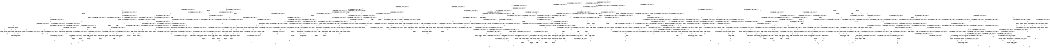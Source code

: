 digraph BCG {
size = "7, 10.5";
center = TRUE;
node [shape = circle];
0 [peripheries = 2];
0 -> 1 [label = "EX !0 !ATOMIC_EXCH_BRANCH (1, +0, TRUE, +0, 1, TRUE) !{0, 1, 2}"];
0 -> 2 [label = "EX !2 !ATOMIC_EXCH_BRANCH (1, +1, TRUE, +0, 3, TRUE) !{0, 1, 2}"];
0 -> 3 [label = "EX !1 !ATOMIC_EXCH_BRANCH (1, +1, TRUE, +1, 1, FALSE) !{0, 1, 2}"];
0 -> 4 [label = "EX !0 !ATOMIC_EXCH_BRANCH (1, +0, TRUE, +0, 1, TRUE) !{0, 1, 2}"];
1 -> 1 [label = "EX !0 !ATOMIC_EXCH_BRANCH (1, +0, TRUE, +0, 1, TRUE) !{0, 1, 2}"];
1 -> 5 [label = "EX !2 !ATOMIC_EXCH_BRANCH (1, +1, TRUE, +0, 3, TRUE) !{0, 1, 2}"];
1 -> 6 [label = "EX !1 !ATOMIC_EXCH_BRANCH (1, +1, TRUE, +1, 1, FALSE) !{0, 1, 2}"];
1 -> 4 [label = "EX !0 !ATOMIC_EXCH_BRANCH (1, +0, TRUE, +0, 1, TRUE) !{0, 1, 2}"];
2 -> 7 [label = "EX !0 !ATOMIC_EXCH_BRANCH (1, +0, TRUE, +0, 1, FALSE) !{0, 1, 2}"];
2 -> 8 [label = "EX !1 !ATOMIC_EXCH_BRANCH (1, +1, TRUE, +1, 1, TRUE) !{0, 1, 2}"];
2 -> 9 [label = "TERMINATE !2"];
2 -> 10 [label = "EX !0 !ATOMIC_EXCH_BRANCH (1, +0, TRUE, +0, 1, FALSE) !{0, 1, 2}"];
3 -> 11 [label = "EX !0 !ATOMIC_EXCH_BRANCH (1, +0, TRUE, +0, 1, FALSE) !{0, 1, 2}"];
3 -> 12 [label = "EX !2 !ATOMIC_EXCH_BRANCH (1, +1, TRUE, +0, 3, FALSE) !{0, 1, 2}"];
3 -> 13 [label = "TERMINATE !1"];
3 -> 14 [label = "EX !0 !ATOMIC_EXCH_BRANCH (1, +0, TRUE, +0, 1, FALSE) !{0, 1, 2}"];
4 -> 15 [label = "EX !1 !ATOMIC_EXCH_BRANCH (1, +1, TRUE, +1, 1, FALSE) !{0, 1, 2}"];
4 -> 4 [label = "EX !0 !ATOMIC_EXCH_BRANCH (1, +0, TRUE, +0, 1, TRUE) !{0, 1, 2}"];
4 -> 16 [label = "EX !2 !ATOMIC_EXCH_BRANCH (1, +1, TRUE, +0, 3, TRUE) !{0, 1, 2}"];
4 -> 17 [label = "EX !1 !ATOMIC_EXCH_BRANCH (1, +1, TRUE, +1, 1, FALSE) !{0, 1, 2}"];
5 -> 7 [label = "EX !0 !ATOMIC_EXCH_BRANCH (1, +0, TRUE, +0, 1, FALSE) !{0, 1, 2}"];
5 -> 18 [label = "EX !1 !ATOMIC_EXCH_BRANCH (1, +1, TRUE, +1, 1, TRUE) !{0, 1, 2}"];
5 -> 19 [label = "TERMINATE !2"];
5 -> 10 [label = "EX !0 !ATOMIC_EXCH_BRANCH (1, +0, TRUE, +0, 1, FALSE) !{0, 1, 2}"];
6 -> 11 [label = "EX !0 !ATOMIC_EXCH_BRANCH (1, +0, TRUE, +0, 1, FALSE) !{0, 1, 2}"];
6 -> 20 [label = "EX !2 !ATOMIC_EXCH_BRANCH (1, +1, TRUE, +0, 3, FALSE) !{0, 1, 2}"];
6 -> 21 [label = "TERMINATE !1"];
6 -> 14 [label = "EX !0 !ATOMIC_EXCH_BRANCH (1, +0, TRUE, +0, 1, FALSE) !{0, 1, 2}"];
7 -> 22 [label = "EX !1 !ATOMIC_EXCH_BRANCH (1, +1, TRUE, +1, 1, FALSE) !{0, 1, 2}"];
7 -> 23 [label = "TERMINATE !0"];
7 -> 24 [label = "TERMINATE !2"];
8 -> 8 [label = "EX !1 !ATOMIC_EXCH_BRANCH (1, +1, TRUE, +1, 1, TRUE) !{0, 1, 2}"];
8 -> 25 [label = "EX !0 !ATOMIC_EXCH_BRANCH (1, +0, TRUE, +0, 1, FALSE) !{0, 1, 2}"];
8 -> 26 [label = "TERMINATE !2"];
8 -> 27 [label = "EX !0 !ATOMIC_EXCH_BRANCH (1, +0, TRUE, +0, 1, FALSE) !{0, 1, 2}"];
9 -> 28 [label = "EX !0 !ATOMIC_EXCH_BRANCH (1, +0, TRUE, +0, 1, FALSE) !{0, 1}"];
9 -> 29 [label = "EX !1 !ATOMIC_EXCH_BRANCH (1, +1, TRUE, +1, 1, TRUE) !{0, 1}"];
9 -> 30 [label = "EX !0 !ATOMIC_EXCH_BRANCH (1, +0, TRUE, +0, 1, FALSE) !{0, 1}"];
10 -> 31 [label = "EX !1 !ATOMIC_EXCH_BRANCH (1, +1, TRUE, +1, 1, FALSE) !{0, 1, 2}"];
10 -> 32 [label = "EX !1 !ATOMIC_EXCH_BRANCH (1, +1, TRUE, +1, 1, FALSE) !{0, 1, 2}"];
10 -> 33 [label = "TERMINATE !0"];
10 -> 34 [label = "TERMINATE !2"];
11 -> 22 [label = "EX !2 !ATOMIC_EXCH_BRANCH (1, +1, TRUE, +0, 3, TRUE) !{0, 1, 2}"];
11 -> 35 [label = "TERMINATE !0"];
11 -> 36 [label = "TERMINATE !1"];
12 -> 37 [label = "EX !2 !ATOMIC_EXCH_BRANCH (1, +0, TRUE, +1, 1, TRUE) !{0, 1, 2}"];
12 -> 38 [label = "EX !0 !ATOMIC_EXCH_BRANCH (1, +0, TRUE, +0, 1, FALSE) !{0, 1, 2}"];
12 -> 39 [label = "TERMINATE !1"];
12 -> 40 [label = "EX !0 !ATOMIC_EXCH_BRANCH (1, +0, TRUE, +0, 1, FALSE) !{0, 1, 2}"];
13 -> 41 [label = "EX !0 !ATOMIC_EXCH_BRANCH (1, +0, TRUE, +0, 1, FALSE) !{0, 2}"];
13 -> 42 [label = "EX !2 !ATOMIC_EXCH_BRANCH (1, +1, TRUE, +0, 3, FALSE) !{0, 2}"];
13 -> 43 [label = "EX !0 !ATOMIC_EXCH_BRANCH (1, +0, TRUE, +0, 1, FALSE) !{0, 2}"];
14 -> 32 [label = "EX !2 !ATOMIC_EXCH_BRANCH (1, +1, TRUE, +0, 3, TRUE) !{0, 1, 2}"];
14 -> 44 [label = "TERMINATE !0"];
14 -> 45 [label = "TERMINATE !1"];
15 -> 46 [label = "EX !2 !ATOMIC_EXCH_BRANCH (1, +1, TRUE, +0, 3, FALSE) !{0, 1, 2}"];
15 -> 47 [label = "EX !0 !ATOMIC_EXCH_BRANCH (1, +0, TRUE, +0, 1, FALSE) !{0, 1, 2}"];
15 -> 48 [label = "EX !2 !ATOMIC_EXCH_BRANCH (1, +1, TRUE, +0, 3, FALSE) !{0, 1, 2}"];
15 -> 49 [label = "TERMINATE !1"];
16 -> 50 [label = "EX !1 !ATOMIC_EXCH_BRANCH (1, +1, TRUE, +1, 1, TRUE) !{0, 1, 2}"];
16 -> 10 [label = "EX !0 !ATOMIC_EXCH_BRANCH (1, +0, TRUE, +0, 1, FALSE) !{0, 1, 2}"];
16 -> 51 [label = "EX !1 !ATOMIC_EXCH_BRANCH (1, +1, TRUE, +1, 1, TRUE) !{0, 1, 2}"];
16 -> 52 [label = "TERMINATE !2"];
17 -> 14 [label = "EX !0 !ATOMIC_EXCH_BRANCH (1, +0, TRUE, +0, 1, FALSE) !{0, 1, 2}"];
17 -> 53 [label = "EX !2 !ATOMIC_EXCH_BRANCH (1, +1, TRUE, +0, 3, FALSE) !{0, 1, 2}"];
17 -> 54 [label = "TERMINATE !1"];
18 -> 25 [label = "EX !0 !ATOMIC_EXCH_BRANCH (1, +0, TRUE, +0, 1, FALSE) !{0, 1, 2}"];
18 -> 18 [label = "EX !1 !ATOMIC_EXCH_BRANCH (1, +1, TRUE, +1, 1, TRUE) !{0, 1, 2}"];
18 -> 55 [label = "TERMINATE !2"];
18 -> 27 [label = "EX !0 !ATOMIC_EXCH_BRANCH (1, +0, TRUE, +0, 1, FALSE) !{0, 1, 2}"];
19 -> 28 [label = "EX !0 !ATOMIC_EXCH_BRANCH (1, +0, TRUE, +0, 1, FALSE) !{0, 1}"];
19 -> 56 [label = "EX !1 !ATOMIC_EXCH_BRANCH (1, +1, TRUE, +1, 1, TRUE) !{0, 1}"];
19 -> 30 [label = "EX !0 !ATOMIC_EXCH_BRANCH (1, +0, TRUE, +0, 1, FALSE) !{0, 1}"];
20 -> 38 [label = "EX !0 !ATOMIC_EXCH_BRANCH (1, +0, TRUE, +0, 1, FALSE) !{0, 1, 2}"];
20 -> 57 [label = "EX !2 !ATOMIC_EXCH_BRANCH (1, +0, TRUE, +1, 1, TRUE) !{0, 1, 2}"];
20 -> 58 [label = "TERMINATE !1"];
20 -> 40 [label = "EX !0 !ATOMIC_EXCH_BRANCH (1, +0, TRUE, +0, 1, FALSE) !{0, 1, 2}"];
21 -> 41 [label = "EX !0 !ATOMIC_EXCH_BRANCH (1, +0, TRUE, +0, 1, FALSE) !{0, 2}"];
21 -> 59 [label = "EX !2 !ATOMIC_EXCH_BRANCH (1, +1, TRUE, +0, 3, FALSE) !{0, 2}"];
21 -> 43 [label = "EX !0 !ATOMIC_EXCH_BRANCH (1, +0, TRUE, +0, 1, FALSE) !{0, 2}"];
22 -> 60 [label = "TERMINATE !0"];
22 -> 61 [label = "TERMINATE !2"];
22 -> 62 [label = "TERMINATE !1"];
23 -> 63 [label = "EX !1 !ATOMIC_EXCH_BRANCH (1, +1, TRUE, +1, 1, FALSE) !{1, 2}"];
23 -> 64 [label = "TERMINATE !2"];
23 -> 65 [label = "EX !1 !ATOMIC_EXCH_BRANCH (1, +1, TRUE, +1, 1, FALSE) !{1, 2}"];
24 -> 66 [label = "EX !1 !ATOMIC_EXCH_BRANCH (1, +1, TRUE, +1, 1, FALSE) !{0, 1}"];
24 -> 64 [label = "TERMINATE !0"];
25 -> 22 [label = "EX !1 !ATOMIC_EXCH_BRANCH (1, +1, TRUE, +1, 1, FALSE) !{0, 1, 2}"];
25 -> 67 [label = "TERMINATE !0"];
25 -> 68 [label = "TERMINATE !2"];
26 -> 29 [label = "EX !1 !ATOMIC_EXCH_BRANCH (1, +1, TRUE, +1, 1, TRUE) !{0, 1}"];
26 -> 69 [label = "EX !0 !ATOMIC_EXCH_BRANCH (1, +0, TRUE, +0, 1, FALSE) !{0, 1}"];
26 -> 70 [label = "EX !0 !ATOMIC_EXCH_BRANCH (1, +0, TRUE, +0, 1, FALSE) !{0, 1}"];
27 -> 31 [label = "EX !1 !ATOMIC_EXCH_BRANCH (1, +1, TRUE, +1, 1, FALSE) !{0, 1, 2}"];
27 -> 32 [label = "EX !1 !ATOMIC_EXCH_BRANCH (1, +1, TRUE, +1, 1, FALSE) !{0, 1, 2}"];
27 -> 71 [label = "TERMINATE !0"];
27 -> 72 [label = "TERMINATE !2"];
28 -> 66 [label = "EX !1 !ATOMIC_EXCH_BRANCH (1, +1, TRUE, +1, 1, FALSE) !{0, 1}"];
28 -> 64 [label = "TERMINATE !0"];
29 -> 29 [label = "EX !1 !ATOMIC_EXCH_BRANCH (1, +1, TRUE, +1, 1, TRUE) !{0, 1}"];
29 -> 69 [label = "EX !0 !ATOMIC_EXCH_BRANCH (1, +0, TRUE, +0, 1, FALSE) !{0, 1}"];
29 -> 70 [label = "EX !0 !ATOMIC_EXCH_BRANCH (1, +0, TRUE, +0, 1, FALSE) !{0, 1}"];
30 -> 73 [label = "EX !1 !ATOMIC_EXCH_BRANCH (1, +1, TRUE, +1, 1, FALSE) !{0, 1}"];
30 -> 74 [label = "EX !1 !ATOMIC_EXCH_BRANCH (1, +1, TRUE, +1, 1, FALSE) !{0, 1}"];
30 -> 75 [label = "TERMINATE !0"];
31 -> 76 [label = "TERMINATE !0"];
31 -> 77 [label = "TERMINATE !2"];
31 -> 78 [label = "TERMINATE !1"];
32 -> 79 [label = "TERMINATE !0"];
32 -> 80 [label = "TERMINATE !2"];
32 -> 81 [label = "TERMINATE !1"];
33 -> 82 [label = "EX !1 !ATOMIC_EXCH_BRANCH (1, +1, TRUE, +1, 1, FALSE) !{1, 2}"];
33 -> 83 [label = "TERMINATE !2"];
34 -> 84 [label = "EX !1 !ATOMIC_EXCH_BRANCH (1, +1, TRUE, +1, 1, FALSE) !{0, 1}"];
34 -> 83 [label = "TERMINATE !0"];
35 -> 63 [label = "EX !2 !ATOMIC_EXCH_BRANCH (1, +1, TRUE, +0, 3, TRUE) !{1, 2}"];
35 -> 85 [label = "TERMINATE !1"];
36 -> 86 [label = "EX !2 !ATOMIC_EXCH_BRANCH (1, +1, TRUE, +0, 3, TRUE) !{0, 2}"];
36 -> 85 [label = "TERMINATE !0"];
37 -> 87 [label = "EX !2 !ATOMIC_EXCH_BRANCH (1, +1, TRUE, +0, 3, TRUE) !{0, 1, 2}"];
37 -> 88 [label = "EX !0 !ATOMIC_EXCH_BRANCH (1, +0, TRUE, +0, 1, TRUE) !{0, 1, 2}"];
37 -> 89 [label = "TERMINATE !1"];
37 -> 90 [label = "EX !0 !ATOMIC_EXCH_BRANCH (1, +0, TRUE, +0, 1, TRUE) !{0, 1, 2}"];
38 -> 91 [label = "EX !2 !ATOMIC_EXCH_BRANCH (1, +0, TRUE, +1, 1, FALSE) !{0, 1, 2}"];
38 -> 92 [label = "TERMINATE !0"];
38 -> 93 [label = "TERMINATE !1"];
39 -> 94 [label = "EX !2 !ATOMIC_EXCH_BRANCH (1, +0, TRUE, +1, 1, TRUE) !{0, 2}"];
39 -> 95 [label = "EX !0 !ATOMIC_EXCH_BRANCH (1, +0, TRUE, +0, 1, FALSE) !{0, 2}"];
39 -> 96 [label = "EX !0 !ATOMIC_EXCH_BRANCH (1, +0, TRUE, +0, 1, FALSE) !{0, 2}"];
40 -> 97 [label = "EX !2 !ATOMIC_EXCH_BRANCH (1, +0, TRUE, +1, 1, FALSE) !{0, 1, 2}"];
40 -> 98 [label = "TERMINATE !0"];
40 -> 99 [label = "TERMINATE !1"];
41 -> 86 [label = "EX !2 !ATOMIC_EXCH_BRANCH (1, +1, TRUE, +0, 3, TRUE) !{0, 2}"];
41 -> 85 [label = "TERMINATE !0"];
42 -> 94 [label = "EX !2 !ATOMIC_EXCH_BRANCH (1, +0, TRUE, +1, 1, TRUE) !{0, 2}"];
42 -> 95 [label = "EX !0 !ATOMIC_EXCH_BRANCH (1, +0, TRUE, +0, 1, FALSE) !{0, 2}"];
42 -> 96 [label = "EX !0 !ATOMIC_EXCH_BRANCH (1, +0, TRUE, +0, 1, FALSE) !{0, 2}"];
43 -> 100 [label = "EX !2 !ATOMIC_EXCH_BRANCH (1, +1, TRUE, +0, 3, TRUE) !{0, 2}"];
43 -> 101 [label = "EX !2 !ATOMIC_EXCH_BRANCH (1, +1, TRUE, +0, 3, TRUE) !{0, 2}"];
43 -> 102 [label = "TERMINATE !0"];
44 -> 82 [label = "EX !2 !ATOMIC_EXCH_BRANCH (1, +1, TRUE, +0, 3, TRUE) !{1, 2}"];
44 -> 103 [label = "TERMINATE !1"];
45 -> 104 [label = "EX !2 !ATOMIC_EXCH_BRANCH (1, +1, TRUE, +0, 3, TRUE) !{0, 2}"];
45 -> 103 [label = "TERMINATE !0"];
46 -> 105 [label = "EX !0 !ATOMIC_EXCH_BRANCH (1, +0, TRUE, +0, 1, FALSE) !{0, 1, 2}"];
46 -> 106 [label = "EX !2 !ATOMIC_EXCH_BRANCH (1, +0, TRUE, +1, 1, TRUE) !{0, 1, 2}"];
46 -> 107 [label = "TERMINATE !1"];
46 -> 40 [label = "EX !0 !ATOMIC_EXCH_BRANCH (1, +0, TRUE, +0, 1, FALSE) !{0, 1, 2}"];
47 -> 108 [label = "EX !2 !ATOMIC_EXCH_BRANCH (1, +1, TRUE, +0, 3, TRUE) !{0, 1, 2}"];
47 -> 31 [label = "EX !2 !ATOMIC_EXCH_BRANCH (1, +1, TRUE, +0, 3, TRUE) !{0, 1, 2}"];
47 -> 109 [label = "TERMINATE !0"];
47 -> 110 [label = "TERMINATE !1"];
48 -> 106 [label = "EX !2 !ATOMIC_EXCH_BRANCH (1, +0, TRUE, +1, 1, TRUE) !{0, 1, 2}"];
48 -> 111 [label = "EX !0 !ATOMIC_EXCH_BRANCH (1, +0, TRUE, +0, 1, FALSE) !{0, 1, 2}"];
48 -> 112 [label = "EX !2 !ATOMIC_EXCH_BRANCH (1, +0, TRUE, +1, 1, TRUE) !{0, 1, 2}"];
48 -> 113 [label = "TERMINATE !1"];
49 -> 114 [label = "EX !0 !ATOMIC_EXCH_BRANCH (1, +0, TRUE, +0, 1, FALSE) !{0, 2}"];
49 -> 115 [label = "EX !2 !ATOMIC_EXCH_BRANCH (1, +1, TRUE, +0, 3, FALSE) !{0, 2}"];
50 -> 116 [label = "EX !0 !ATOMIC_EXCH_BRANCH (1, +0, TRUE, +0, 1, FALSE) !{0, 1, 2}"];
50 -> 50 [label = "EX !1 !ATOMIC_EXCH_BRANCH (1, +1, TRUE, +1, 1, TRUE) !{0, 1, 2}"];
50 -> 117 [label = "TERMINATE !2"];
51 -> 50 [label = "EX !1 !ATOMIC_EXCH_BRANCH (1, +1, TRUE, +1, 1, TRUE) !{0, 1, 2}"];
51 -> 27 [label = "EX !0 !ATOMIC_EXCH_BRANCH (1, +0, TRUE, +0, 1, FALSE) !{0, 1, 2}"];
51 -> 51 [label = "EX !1 !ATOMIC_EXCH_BRANCH (1, +1, TRUE, +1, 1, TRUE) !{0, 1, 2}"];
51 -> 118 [label = "TERMINATE !2"];
52 -> 119 [label = "EX !0 !ATOMIC_EXCH_BRANCH (1, +0, TRUE, +0, 1, FALSE) !{0, 1}"];
52 -> 120 [label = "EX !1 !ATOMIC_EXCH_BRANCH (1, +1, TRUE, +1, 1, TRUE) !{0, 1}"];
53 -> 40 [label = "EX !0 !ATOMIC_EXCH_BRANCH (1, +0, TRUE, +0, 1, FALSE) !{0, 1, 2}"];
53 -> 121 [label = "EX !2 !ATOMIC_EXCH_BRANCH (1, +0, TRUE, +1, 1, TRUE) !{0, 1, 2}"];
53 -> 122 [label = "TERMINATE !1"];
54 -> 123 [label = "EX !0 !ATOMIC_EXCH_BRANCH (1, +0, TRUE, +0, 1, FALSE) !{0, 2}"];
54 -> 124 [label = "EX !2 !ATOMIC_EXCH_BRANCH (1, +1, TRUE, +0, 3, FALSE) !{0, 2}"];
55 -> 69 [label = "EX !0 !ATOMIC_EXCH_BRANCH (1, +0, TRUE, +0, 1, FALSE) !{0, 1}"];
55 -> 56 [label = "EX !1 !ATOMIC_EXCH_BRANCH (1, +1, TRUE, +1, 1, TRUE) !{0, 1}"];
55 -> 70 [label = "EX !0 !ATOMIC_EXCH_BRANCH (1, +0, TRUE, +0, 1, FALSE) !{0, 1}"];
56 -> 69 [label = "EX !0 !ATOMIC_EXCH_BRANCH (1, +0, TRUE, +0, 1, FALSE) !{0, 1}"];
56 -> 56 [label = "EX !1 !ATOMIC_EXCH_BRANCH (1, +1, TRUE, +1, 1, TRUE) !{0, 1}"];
56 -> 70 [label = "EX !0 !ATOMIC_EXCH_BRANCH (1, +0, TRUE, +0, 1, FALSE) !{0, 1}"];
57 -> 88 [label = "EX !0 !ATOMIC_EXCH_BRANCH (1, +0, TRUE, +0, 1, TRUE) !{0, 1, 2}"];
57 -> 125 [label = "EX !2 !ATOMIC_EXCH_BRANCH (1, +1, TRUE, +0, 3, TRUE) !{0, 1, 2}"];
57 -> 126 [label = "TERMINATE !1"];
57 -> 90 [label = "EX !0 !ATOMIC_EXCH_BRANCH (1, +0, TRUE, +0, 1, TRUE) !{0, 1, 2}"];
58 -> 95 [label = "EX !0 !ATOMIC_EXCH_BRANCH (1, +0, TRUE, +0, 1, FALSE) !{0, 2}"];
58 -> 127 [label = "EX !2 !ATOMIC_EXCH_BRANCH (1, +0, TRUE, +1, 1, TRUE) !{0, 2}"];
58 -> 96 [label = "EX !0 !ATOMIC_EXCH_BRANCH (1, +0, TRUE, +0, 1, FALSE) !{0, 2}"];
59 -> 95 [label = "EX !0 !ATOMIC_EXCH_BRANCH (1, +0, TRUE, +0, 1, FALSE) !{0, 2}"];
59 -> 127 [label = "EX !2 !ATOMIC_EXCH_BRANCH (1, +0, TRUE, +1, 1, TRUE) !{0, 2}"];
59 -> 96 [label = "EX !0 !ATOMIC_EXCH_BRANCH (1, +0, TRUE, +0, 1, FALSE) !{0, 2}"];
60 -> 128 [label = "TERMINATE !2"];
60 -> 129 [label = "TERMINATE !1"];
61 -> 128 [label = "TERMINATE !0"];
61 -> 130 [label = "TERMINATE !1"];
62 -> 129 [label = "TERMINATE !0"];
62 -> 130 [label = "TERMINATE !2"];
63 -> 128 [label = "TERMINATE !2"];
63 -> 129 [label = "TERMINATE !1"];
64 -> 131 [label = "EX !1 !ATOMIC_EXCH_BRANCH (1, +1, TRUE, +1, 1, FALSE) !{1}"];
64 -> 132 [label = "EX !1 !ATOMIC_EXCH_BRANCH (1, +1, TRUE, +1, 1, FALSE) !{1}"];
65 -> 133 [label = "TERMINATE !2"];
65 -> 134 [label = "TERMINATE !1"];
66 -> 128 [label = "TERMINATE !0"];
66 -> 130 [label = "TERMINATE !1"];
67 -> 63 [label = "EX !1 !ATOMIC_EXCH_BRANCH (1, +1, TRUE, +1, 1, FALSE) !{1, 2}"];
67 -> 135 [label = "TERMINATE !2"];
67 -> 65 [label = "EX !1 !ATOMIC_EXCH_BRANCH (1, +1, TRUE, +1, 1, FALSE) !{1, 2}"];
68 -> 66 [label = "EX !1 !ATOMIC_EXCH_BRANCH (1, +1, TRUE, +1, 1, FALSE) !{0, 1}"];
68 -> 135 [label = "TERMINATE !0"];
69 -> 66 [label = "EX !1 !ATOMIC_EXCH_BRANCH (1, +1, TRUE, +1, 1, FALSE) !{0, 1}"];
69 -> 135 [label = "TERMINATE !0"];
70 -> 73 [label = "EX !1 !ATOMIC_EXCH_BRANCH (1, +1, TRUE, +1, 1, FALSE) !{0, 1}"];
70 -> 74 [label = "EX !1 !ATOMIC_EXCH_BRANCH (1, +1, TRUE, +1, 1, FALSE) !{0, 1}"];
70 -> 136 [label = "TERMINATE !0"];
71 -> 82 [label = "EX !1 !ATOMIC_EXCH_BRANCH (1, +1, TRUE, +1, 1, FALSE) !{1, 2}"];
71 -> 137 [label = "TERMINATE !2"];
72 -> 84 [label = "EX !1 !ATOMIC_EXCH_BRANCH (1, +1, TRUE, +1, 1, FALSE) !{0, 1}"];
72 -> 137 [label = "TERMINATE !0"];
73 -> 138 [label = "TERMINATE !0"];
73 -> 139 [label = "TERMINATE !1"];
74 -> 140 [label = "TERMINATE !0"];
74 -> 141 [label = "TERMINATE !1"];
75 -> 142 [label = "EX !1 !ATOMIC_EXCH_BRANCH (1, +1, TRUE, +1, 1, FALSE) !{1}"];
76 -> 143 [label = "TERMINATE !2"];
76 -> 144 [label = "TERMINATE !1"];
77 -> 143 [label = "TERMINATE !0"];
77 -> 145 [label = "TERMINATE !1"];
78 -> 144 [label = "TERMINATE !0"];
78 -> 145 [label = "TERMINATE !2"];
79 -> 146 [label = "TERMINATE !2"];
79 -> 147 [label = "TERMINATE !1"];
80 -> 146 [label = "TERMINATE !0"];
80 -> 148 [label = "TERMINATE !1"];
81 -> 147 [label = "TERMINATE !0"];
81 -> 148 [label = "TERMINATE !2"];
82 -> 146 [label = "TERMINATE !2"];
82 -> 147 [label = "TERMINATE !1"];
83 -> 149 [label = "EX !1 !ATOMIC_EXCH_BRANCH (1, +1, TRUE, +1, 1, FALSE) !{1}"];
84 -> 146 [label = "TERMINATE !0"];
84 -> 148 [label = "TERMINATE !1"];
85 -> 150 [label = "EX !2 !ATOMIC_EXCH_BRANCH (1, +1, TRUE, +0, 3, TRUE) !{2}"];
85 -> 151 [label = "EX !2 !ATOMIC_EXCH_BRANCH (1, +1, TRUE, +0, 3, TRUE) !{2}"];
86 -> 129 [label = "TERMINATE !0"];
86 -> 130 [label = "TERMINATE !2"];
87 -> 152 [label = "EX !0 !ATOMIC_EXCH_BRANCH (1, +0, TRUE, +0, 1, FALSE) !{0, 1, 2}"];
87 -> 153 [label = "TERMINATE !2"];
87 -> 154 [label = "TERMINATE !1"];
87 -> 155 [label = "EX !0 !ATOMIC_EXCH_BRANCH (1, +0, TRUE, +0, 1, FALSE) !{0, 1, 2}"];
88 -> 88 [label = "EX !0 !ATOMIC_EXCH_BRANCH (1, +0, TRUE, +0, 1, TRUE) !{0, 1, 2}"];
88 -> 125 [label = "EX !2 !ATOMIC_EXCH_BRANCH (1, +1, TRUE, +0, 3, TRUE) !{0, 1, 2}"];
88 -> 126 [label = "TERMINATE !1"];
88 -> 90 [label = "EX !0 !ATOMIC_EXCH_BRANCH (1, +0, TRUE, +0, 1, TRUE) !{0, 1, 2}"];
89 -> 156 [label = "EX !2 !ATOMIC_EXCH_BRANCH (1, +1, TRUE, +0, 3, TRUE) !{0, 2}"];
89 -> 157 [label = "EX !0 !ATOMIC_EXCH_BRANCH (1, +0, TRUE, +0, 1, TRUE) !{0, 2}"];
89 -> 158 [label = "EX !0 !ATOMIC_EXCH_BRANCH (1, +0, TRUE, +0, 1, TRUE) !{0, 2}"];
90 -> 90 [label = "EX !0 !ATOMIC_EXCH_BRANCH (1, +0, TRUE, +0, 1, TRUE) !{0, 1, 2}"];
90 -> 159 [label = "EX !2 !ATOMIC_EXCH_BRANCH (1, +1, TRUE, +0, 3, TRUE) !{0, 1, 2}"];
90 -> 160 [label = "TERMINATE !1"];
91 -> 161 [label = "TERMINATE !0"];
91 -> 162 [label = "TERMINATE !2"];
91 -> 163 [label = "TERMINATE !1"];
92 -> 164 [label = "EX !2 !ATOMIC_EXCH_BRANCH (1, +0, TRUE, +1, 1, FALSE) !{1, 2}"];
92 -> 165 [label = "TERMINATE !1"];
93 -> 166 [label = "EX !2 !ATOMIC_EXCH_BRANCH (1, +0, TRUE, +1, 1, FALSE) !{0, 2}"];
93 -> 165 [label = "TERMINATE !0"];
94 -> 156 [label = "EX !2 !ATOMIC_EXCH_BRANCH (1, +1, TRUE, +0, 3, TRUE) !{0, 2}"];
94 -> 157 [label = "EX !0 !ATOMIC_EXCH_BRANCH (1, +0, TRUE, +0, 1, TRUE) !{0, 2}"];
94 -> 158 [label = "EX !0 !ATOMIC_EXCH_BRANCH (1, +0, TRUE, +0, 1, TRUE) !{0, 2}"];
95 -> 166 [label = "EX !2 !ATOMIC_EXCH_BRANCH (1, +0, TRUE, +1, 1, FALSE) !{0, 2}"];
95 -> 165 [label = "TERMINATE !0"];
96 -> 167 [label = "EX !2 !ATOMIC_EXCH_BRANCH (1, +0, TRUE, +1, 1, FALSE) !{0, 2}"];
96 -> 168 [label = "EX !2 !ATOMIC_EXCH_BRANCH (1, +0, TRUE, +1, 1, FALSE) !{0, 2}"];
96 -> 169 [label = "TERMINATE !0"];
97 -> 170 [label = "TERMINATE !0"];
97 -> 171 [label = "TERMINATE !2"];
97 -> 172 [label = "TERMINATE !1"];
98 -> 173 [label = "EX !2 !ATOMIC_EXCH_BRANCH (1, +0, TRUE, +1, 1, FALSE) !{1, 2}"];
98 -> 174 [label = "TERMINATE !1"];
99 -> 175 [label = "EX !2 !ATOMIC_EXCH_BRANCH (1, +0, TRUE, +1, 1, FALSE) !{0, 2}"];
99 -> 174 [label = "TERMINATE !0"];
100 -> 176 [label = "TERMINATE !0"];
100 -> 177 [label = "TERMINATE !2"];
101 -> 178 [label = "TERMINATE !0"];
101 -> 179 [label = "TERMINATE !2"];
102 -> 180 [label = "EX !2 !ATOMIC_EXCH_BRANCH (1, +1, TRUE, +0, 3, TRUE) !{2}"];
103 -> 181 [label = "EX !2 !ATOMIC_EXCH_BRANCH (1, +1, TRUE, +0, 3, TRUE) !{2}"];
104 -> 147 [label = "TERMINATE !0"];
104 -> 148 [label = "TERMINATE !2"];
105 -> 182 [label = "EX !2 !ATOMIC_EXCH_BRANCH (1, +0, TRUE, +1, 1, FALSE) !{0, 1, 2}"];
105 -> 183 [label = "TERMINATE !0"];
105 -> 184 [label = "TERMINATE !1"];
106 -> 185 [label = "EX !0 !ATOMIC_EXCH_BRANCH (1, +0, TRUE, +0, 1, TRUE) !{0, 1, 2}"];
106 -> 186 [label = "EX !2 !ATOMIC_EXCH_BRANCH (1, +1, TRUE, +0, 3, TRUE) !{0, 1, 2}"];
106 -> 187 [label = "TERMINATE !1"];
106 -> 90 [label = "EX !0 !ATOMIC_EXCH_BRANCH (1, +0, TRUE, +0, 1, TRUE) !{0, 1, 2}"];
107 -> 188 [label = "EX !0 !ATOMIC_EXCH_BRANCH (1, +0, TRUE, +0, 1, FALSE) !{0, 2}"];
107 -> 189 [label = "EX !2 !ATOMIC_EXCH_BRANCH (1, +0, TRUE, +1, 1, TRUE) !{0, 2}"];
108 -> 190 [label = "TERMINATE !0"];
108 -> 191 [label = "TERMINATE !2"];
108 -> 192 [label = "TERMINATE !1"];
109 -> 193 [label = "EX !2 !ATOMIC_EXCH_BRANCH (1, +1, TRUE, +0, 3, TRUE) !{1, 2}"];
109 -> 194 [label = "TERMINATE !1"];
110 -> 195 [label = "EX !2 !ATOMIC_EXCH_BRANCH (1, +1, TRUE, +0, 3, TRUE) !{0, 2}"];
110 -> 194 [label = "TERMINATE !0"];
111 -> 182 [label = "EX !2 !ATOMIC_EXCH_BRANCH (1, +0, TRUE, +1, 1, FALSE) !{0, 1, 2}"];
111 -> 196 [label = "EX !2 !ATOMIC_EXCH_BRANCH (1, +0, TRUE, +1, 1, FALSE) !{0, 1, 2}"];
111 -> 197 [label = "TERMINATE !0"];
111 -> 198 [label = "TERMINATE !1"];
112 -> 186 [label = "EX !2 !ATOMIC_EXCH_BRANCH (1, +1, TRUE, +0, 3, TRUE) !{0, 1, 2}"];
112 -> 199 [label = "EX !0 !ATOMIC_EXCH_BRANCH (1, +0, TRUE, +0, 1, TRUE) !{0, 1, 2}"];
112 -> 200 [label = "EX !2 !ATOMIC_EXCH_BRANCH (1, +1, TRUE, +0, 3, TRUE) !{0, 1, 2}"];
112 -> 201 [label = "TERMINATE !1"];
113 -> 202 [label = "EX !0 !ATOMIC_EXCH_BRANCH (1, +0, TRUE, +0, 1, FALSE) !{0, 2}"];
113 -> 203 [label = "EX !2 !ATOMIC_EXCH_BRANCH (1, +0, TRUE, +1, 1, TRUE) !{0, 2}"];
114 -> 195 [label = "EX !2 !ATOMIC_EXCH_BRANCH (1, +1, TRUE, +0, 3, TRUE) !{0, 2}"];
114 -> 194 [label = "TERMINATE !0"];
115 -> 202 [label = "EX !0 !ATOMIC_EXCH_BRANCH (1, +0, TRUE, +0, 1, FALSE) !{0, 2}"];
115 -> 203 [label = "EX !2 !ATOMIC_EXCH_BRANCH (1, +0, TRUE, +1, 1, TRUE) !{0, 2}"];
116 -> 31 [label = "EX !1 !ATOMIC_EXCH_BRANCH (1, +1, TRUE, +1, 1, FALSE) !{0, 1, 2}"];
116 -> 204 [label = "TERMINATE !0"];
116 -> 205 [label = "TERMINATE !2"];
117 -> 206 [label = "EX !0 !ATOMIC_EXCH_BRANCH (1, +0, TRUE, +0, 1, FALSE) !{0, 1}"];
117 -> 207 [label = "EX !1 !ATOMIC_EXCH_BRANCH (1, +1, TRUE, +1, 1, TRUE) !{0, 1}"];
118 -> 208 [label = "EX !0 !ATOMIC_EXCH_BRANCH (1, +0, TRUE, +0, 1, FALSE) !{0, 1}"];
118 -> 120 [label = "EX !1 !ATOMIC_EXCH_BRANCH (1, +1, TRUE, +1, 1, TRUE) !{0, 1}"];
119 -> 84 [label = "EX !1 !ATOMIC_EXCH_BRANCH (1, +1, TRUE, +1, 1, FALSE) !{0, 1}"];
119 -> 83 [label = "TERMINATE !0"];
120 -> 208 [label = "EX !0 !ATOMIC_EXCH_BRANCH (1, +0, TRUE, +0, 1, FALSE) !{0, 1}"];
120 -> 120 [label = "EX !1 !ATOMIC_EXCH_BRANCH (1, +1, TRUE, +1, 1, TRUE) !{0, 1}"];
121 -> 90 [label = "EX !0 !ATOMIC_EXCH_BRANCH (1, +0, TRUE, +0, 1, TRUE) !{0, 1, 2}"];
121 -> 159 [label = "EX !2 !ATOMIC_EXCH_BRANCH (1, +1, TRUE, +0, 3, TRUE) !{0, 1, 2}"];
121 -> 160 [label = "TERMINATE !1"];
122 -> 209 [label = "EX !0 !ATOMIC_EXCH_BRANCH (1, +0, TRUE, +0, 1, FALSE) !{0, 2}"];
122 -> 210 [label = "EX !2 !ATOMIC_EXCH_BRANCH (1, +0, TRUE, +1, 1, TRUE) !{0, 2}"];
123 -> 104 [label = "EX !2 !ATOMIC_EXCH_BRANCH (1, +1, TRUE, +0, 3, TRUE) !{0, 2}"];
123 -> 103 [label = "TERMINATE !0"];
124 -> 209 [label = "EX !0 !ATOMIC_EXCH_BRANCH (1, +0, TRUE, +0, 1, FALSE) !{0, 2}"];
124 -> 210 [label = "EX !2 !ATOMIC_EXCH_BRANCH (1, +0, TRUE, +1, 1, TRUE) !{0, 2}"];
125 -> 152 [label = "EX !0 !ATOMIC_EXCH_BRANCH (1, +0, TRUE, +0, 1, FALSE) !{0, 1, 2}"];
125 -> 211 [label = "TERMINATE !2"];
125 -> 212 [label = "TERMINATE !1"];
125 -> 155 [label = "EX !0 !ATOMIC_EXCH_BRANCH (1, +0, TRUE, +0, 1, FALSE) !{0, 1, 2}"];
126 -> 157 [label = "EX !0 !ATOMIC_EXCH_BRANCH (1, +0, TRUE, +0, 1, TRUE) !{0, 2}"];
126 -> 213 [label = "EX !2 !ATOMIC_EXCH_BRANCH (1, +1, TRUE, +0, 3, TRUE) !{0, 2}"];
126 -> 158 [label = "EX !0 !ATOMIC_EXCH_BRANCH (1, +0, TRUE, +0, 1, TRUE) !{0, 2}"];
127 -> 157 [label = "EX !0 !ATOMIC_EXCH_BRANCH (1, +0, TRUE, +0, 1, TRUE) !{0, 2}"];
127 -> 213 [label = "EX !2 !ATOMIC_EXCH_BRANCH (1, +1, TRUE, +0, 3, TRUE) !{0, 2}"];
127 -> 158 [label = "EX !0 !ATOMIC_EXCH_BRANCH (1, +0, TRUE, +0, 1, TRUE) !{0, 2}"];
128 -> 214 [label = "TERMINATE !1"];
129 -> 214 [label = "TERMINATE !2"];
130 -> 214 [label = "TERMINATE !0"];
131 -> 214 [label = "TERMINATE !1"];
132 -> 215 [label = "TERMINATE !1"];
133 -> 216 [label = "TERMINATE !1"];
134 -> 216 [label = "TERMINATE !2"];
135 -> 131 [label = "EX !1 !ATOMIC_EXCH_BRANCH (1, +1, TRUE, +1, 1, FALSE) !{1}"];
135 -> 132 [label = "EX !1 !ATOMIC_EXCH_BRANCH (1, +1, TRUE, +1, 1, FALSE) !{1}"];
136 -> 142 [label = "EX !1 !ATOMIC_EXCH_BRANCH (1, +1, TRUE, +1, 1, FALSE) !{1}"];
137 -> 149 [label = "EX !1 !ATOMIC_EXCH_BRANCH (1, +1, TRUE, +1, 1, FALSE) !{1}"];
138 -> 217 [label = "TERMINATE !1"];
139 -> 217 [label = "TERMINATE !0"];
140 -> 218 [label = "TERMINATE !1"];
141 -> 218 [label = "TERMINATE !0"];
142 -> 218 [label = "TERMINATE !1"];
143 -> 219 [label = "TERMINATE !1"];
144 -> 219 [label = "TERMINATE !2"];
145 -> 219 [label = "TERMINATE !0"];
146 -> 220 [label = "TERMINATE !1"];
147 -> 220 [label = "TERMINATE !2"];
148 -> 220 [label = "TERMINATE !0"];
149 -> 220 [label = "TERMINATE !1"];
150 -> 214 [label = "TERMINATE !2"];
151 -> 221 [label = "TERMINATE !2"];
152 -> 161 [label = "TERMINATE !0"];
152 -> 162 [label = "TERMINATE !2"];
152 -> 163 [label = "TERMINATE !1"];
153 -> 222 [label = "EX !0 !ATOMIC_EXCH_BRANCH (1, +0, TRUE, +0, 1, FALSE) !{0, 1}"];
153 -> 223 [label = "TERMINATE !1"];
153 -> 224 [label = "EX !0 !ATOMIC_EXCH_BRANCH (1, +0, TRUE, +0, 1, FALSE) !{0, 1}"];
154 -> 225 [label = "EX !0 !ATOMIC_EXCH_BRANCH (1, +0, TRUE, +0, 1, FALSE) !{0, 2}"];
154 -> 223 [label = "TERMINATE !2"];
154 -> 226 [label = "EX !0 !ATOMIC_EXCH_BRANCH (1, +0, TRUE, +0, 1, FALSE) !{0, 2}"];
155 -> 170 [label = "TERMINATE !0"];
155 -> 171 [label = "TERMINATE !2"];
155 -> 172 [label = "TERMINATE !1"];
156 -> 225 [label = "EX !0 !ATOMIC_EXCH_BRANCH (1, +0, TRUE, +0, 1, FALSE) !{0, 2}"];
156 -> 223 [label = "TERMINATE !2"];
156 -> 226 [label = "EX !0 !ATOMIC_EXCH_BRANCH (1, +0, TRUE, +0, 1, FALSE) !{0, 2}"];
157 -> 157 [label = "EX !0 !ATOMIC_EXCH_BRANCH (1, +0, TRUE, +0, 1, TRUE) !{0, 2}"];
157 -> 213 [label = "EX !2 !ATOMIC_EXCH_BRANCH (1, +1, TRUE, +0, 3, TRUE) !{0, 2}"];
157 -> 158 [label = "EX !0 !ATOMIC_EXCH_BRANCH (1, +0, TRUE, +0, 1, TRUE) !{0, 2}"];
158 -> 227 [label = "EX !2 !ATOMIC_EXCH_BRANCH (1, +1, TRUE, +0, 3, TRUE) !{0, 2}"];
158 -> 158 [label = "EX !0 !ATOMIC_EXCH_BRANCH (1, +0, TRUE, +0, 1, TRUE) !{0, 2}"];
158 -> 228 [label = "EX !2 !ATOMIC_EXCH_BRANCH (1, +1, TRUE, +0, 3, TRUE) !{0, 2}"];
159 -> 155 [label = "EX !0 !ATOMIC_EXCH_BRANCH (1, +0, TRUE, +0, 1, FALSE) !{0, 1, 2}"];
159 -> 229 [label = "TERMINATE !2"];
159 -> 230 [label = "TERMINATE !1"];
160 -> 231 [label = "EX !0 !ATOMIC_EXCH_BRANCH (1, +0, TRUE, +0, 1, TRUE) !{0, 2}"];
160 -> 232 [label = "EX !2 !ATOMIC_EXCH_BRANCH (1, +1, TRUE, +0, 3, TRUE) !{0, 2}"];
161 -> 233 [label = "TERMINATE !2"];
161 -> 234 [label = "TERMINATE !1"];
162 -> 233 [label = "TERMINATE !0"];
162 -> 235 [label = "TERMINATE !1"];
163 -> 234 [label = "TERMINATE !0"];
163 -> 235 [label = "TERMINATE !2"];
164 -> 233 [label = "TERMINATE !2"];
164 -> 234 [label = "TERMINATE !1"];
165 -> 236 [label = "EX !2 !ATOMIC_EXCH_BRANCH (1, +0, TRUE, +1, 1, FALSE) !{2}"];
165 -> 237 [label = "EX !2 !ATOMIC_EXCH_BRANCH (1, +0, TRUE, +1, 1, FALSE) !{2}"];
166 -> 234 [label = "TERMINATE !0"];
166 -> 235 [label = "TERMINATE !2"];
167 -> 238 [label = "TERMINATE !0"];
167 -> 239 [label = "TERMINATE !2"];
168 -> 240 [label = "TERMINATE !0"];
168 -> 241 [label = "TERMINATE !2"];
169 -> 242 [label = "EX !2 !ATOMIC_EXCH_BRANCH (1, +0, TRUE, +1, 1, FALSE) !{2}"];
170 -> 243 [label = "TERMINATE !2"];
170 -> 244 [label = "TERMINATE !1"];
171 -> 243 [label = "TERMINATE !0"];
171 -> 245 [label = "TERMINATE !1"];
172 -> 244 [label = "TERMINATE !0"];
172 -> 245 [label = "TERMINATE !2"];
173 -> 243 [label = "TERMINATE !2"];
173 -> 244 [label = "TERMINATE !1"];
174 -> 246 [label = "EX !2 !ATOMIC_EXCH_BRANCH (1, +0, TRUE, +1, 1, FALSE) !{2}"];
175 -> 244 [label = "TERMINATE !0"];
175 -> 245 [label = "TERMINATE !2"];
176 -> 247 [label = "TERMINATE !2"];
177 -> 247 [label = "TERMINATE !0"];
178 -> 248 [label = "TERMINATE !2"];
179 -> 248 [label = "TERMINATE !0"];
180 -> 248 [label = "TERMINATE !2"];
181 -> 220 [label = "TERMINATE !2"];
182 -> 249 [label = "TERMINATE !0"];
182 -> 250 [label = "TERMINATE !2"];
182 -> 251 [label = "TERMINATE !1"];
183 -> 252 [label = "EX !2 !ATOMIC_EXCH_BRANCH (1, +0, TRUE, +1, 1, FALSE) !{1, 2}"];
183 -> 253 [label = "TERMINATE !1"];
184 -> 254 [label = "EX !2 !ATOMIC_EXCH_BRANCH (1, +0, TRUE, +1, 1, FALSE) !{0, 2}"];
184 -> 253 [label = "TERMINATE !0"];
185 -> 185 [label = "EX !0 !ATOMIC_EXCH_BRANCH (1, +0, TRUE, +0, 1, TRUE) !{0, 1, 2}"];
185 -> 186 [label = "EX !2 !ATOMIC_EXCH_BRANCH (1, +1, TRUE, +0, 3, TRUE) !{0, 1, 2}"];
185 -> 187 [label = "TERMINATE !1"];
185 -> 90 [label = "EX !0 !ATOMIC_EXCH_BRANCH (1, +0, TRUE, +0, 1, TRUE) !{0, 1, 2}"];
186 -> 255 [label = "EX !0 !ATOMIC_EXCH_BRANCH (1, +0, TRUE, +0, 1, FALSE) !{0, 1, 2}"];
186 -> 256 [label = "TERMINATE !2"];
186 -> 257 [label = "TERMINATE !1"];
186 -> 155 [label = "EX !0 !ATOMIC_EXCH_BRANCH (1, +0, TRUE, +0, 1, FALSE) !{0, 1, 2}"];
187 -> 258 [label = "EX !0 !ATOMIC_EXCH_BRANCH (1, +0, TRUE, +0, 1, TRUE) !{0, 2}"];
187 -> 259 [label = "EX !2 !ATOMIC_EXCH_BRANCH (1, +1, TRUE, +0, 3, TRUE) !{0, 2}"];
188 -> 254 [label = "EX !2 !ATOMIC_EXCH_BRANCH (1, +0, TRUE, +1, 1, FALSE) !{0, 2}"];
188 -> 253 [label = "TERMINATE !0"];
189 -> 258 [label = "EX !0 !ATOMIC_EXCH_BRANCH (1, +0, TRUE, +0, 1, TRUE) !{0, 2}"];
189 -> 259 [label = "EX !2 !ATOMIC_EXCH_BRANCH (1, +1, TRUE, +0, 3, TRUE) !{0, 2}"];
190 -> 260 [label = "TERMINATE !2"];
190 -> 261 [label = "TERMINATE !1"];
191 -> 260 [label = "TERMINATE !0"];
191 -> 262 [label = "TERMINATE !1"];
192 -> 261 [label = "TERMINATE !0"];
192 -> 262 [label = "TERMINATE !2"];
193 -> 143 [label = "TERMINATE !2"];
193 -> 144 [label = "TERMINATE !1"];
194 -> 263 [label = "EX !2 !ATOMIC_EXCH_BRANCH (1, +1, TRUE, +0, 3, TRUE) !{2}"];
195 -> 144 [label = "TERMINATE !0"];
195 -> 145 [label = "TERMINATE !2"];
196 -> 264 [label = "TERMINATE !0"];
196 -> 265 [label = "TERMINATE !2"];
196 -> 266 [label = "TERMINATE !1"];
197 -> 267 [label = "EX !2 !ATOMIC_EXCH_BRANCH (1, +0, TRUE, +1, 1, FALSE) !{1, 2}"];
197 -> 268 [label = "TERMINATE !1"];
198 -> 269 [label = "EX !2 !ATOMIC_EXCH_BRANCH (1, +0, TRUE, +1, 1, FALSE) !{0, 2}"];
198 -> 268 [label = "TERMINATE !0"];
199 -> 186 [label = "EX !2 !ATOMIC_EXCH_BRANCH (1, +1, TRUE, +0, 3, TRUE) !{0, 1, 2}"];
199 -> 199 [label = "EX !0 !ATOMIC_EXCH_BRANCH (1, +0, TRUE, +0, 1, TRUE) !{0, 1, 2}"];
199 -> 200 [label = "EX !2 !ATOMIC_EXCH_BRANCH (1, +1, TRUE, +0, 3, TRUE) !{0, 1, 2}"];
199 -> 201 [label = "TERMINATE !1"];
200 -> 270 [label = "EX !0 !ATOMIC_EXCH_BRANCH (1, +0, TRUE, +0, 1, FALSE) !{0, 1, 2}"];
200 -> 271 [label = "TERMINATE !2"];
200 -> 272 [label = "TERMINATE !1"];
201 -> 273 [label = "EX !0 !ATOMIC_EXCH_BRANCH (1, +0, TRUE, +0, 1, TRUE) !{0, 2}"];
201 -> 274 [label = "EX !2 !ATOMIC_EXCH_BRANCH (1, +1, TRUE, +0, 3, TRUE) !{0, 2}"];
202 -> 269 [label = "EX !2 !ATOMIC_EXCH_BRANCH (1, +0, TRUE, +1, 1, FALSE) !{0, 2}"];
202 -> 268 [label = "TERMINATE !0"];
203 -> 273 [label = "EX !0 !ATOMIC_EXCH_BRANCH (1, +0, TRUE, +0, 1, TRUE) !{0, 2}"];
203 -> 274 [label = "EX !2 !ATOMIC_EXCH_BRANCH (1, +1, TRUE, +0, 3, TRUE) !{0, 2}"];
204 -> 193 [label = "EX !1 !ATOMIC_EXCH_BRANCH (1, +1, TRUE, +1, 1, FALSE) !{1, 2}"];
204 -> 275 [label = "TERMINATE !2"];
205 -> 276 [label = "EX !1 !ATOMIC_EXCH_BRANCH (1, +1, TRUE, +1, 1, FALSE) !{0, 1}"];
205 -> 275 [label = "TERMINATE !0"];
206 -> 276 [label = "EX !1 !ATOMIC_EXCH_BRANCH (1, +1, TRUE, +1, 1, FALSE) !{0, 1}"];
206 -> 275 [label = "TERMINATE !0"];
207 -> 206 [label = "EX !0 !ATOMIC_EXCH_BRANCH (1, +0, TRUE, +0, 1, FALSE) !{0, 1}"];
207 -> 207 [label = "EX !1 !ATOMIC_EXCH_BRANCH (1, +1, TRUE, +1, 1, TRUE) !{0, 1}"];
208 -> 84 [label = "EX !1 !ATOMIC_EXCH_BRANCH (1, +1, TRUE, +1, 1, FALSE) !{0, 1}"];
208 -> 137 [label = "TERMINATE !0"];
209 -> 175 [label = "EX !2 !ATOMIC_EXCH_BRANCH (1, +0, TRUE, +1, 1, FALSE) !{0, 2}"];
209 -> 174 [label = "TERMINATE !0"];
210 -> 231 [label = "EX !0 !ATOMIC_EXCH_BRANCH (1, +0, TRUE, +0, 1, TRUE) !{0, 2}"];
210 -> 232 [label = "EX !2 !ATOMIC_EXCH_BRANCH (1, +1, TRUE, +0, 3, TRUE) !{0, 2}"];
211 -> 222 [label = "EX !0 !ATOMIC_EXCH_BRANCH (1, +0, TRUE, +0, 1, FALSE) !{0, 1}"];
211 -> 277 [label = "TERMINATE !1"];
211 -> 224 [label = "EX !0 !ATOMIC_EXCH_BRANCH (1, +0, TRUE, +0, 1, FALSE) !{0, 1}"];
212 -> 225 [label = "EX !0 !ATOMIC_EXCH_BRANCH (1, +0, TRUE, +0, 1, FALSE) !{0, 2}"];
212 -> 277 [label = "TERMINATE !2"];
212 -> 226 [label = "EX !0 !ATOMIC_EXCH_BRANCH (1, +0, TRUE, +0, 1, FALSE) !{0, 2}"];
213 -> 225 [label = "EX !0 !ATOMIC_EXCH_BRANCH (1, +0, TRUE, +0, 1, FALSE) !{0, 2}"];
213 -> 277 [label = "TERMINATE !2"];
213 -> 226 [label = "EX !0 !ATOMIC_EXCH_BRANCH (1, +0, TRUE, +0, 1, FALSE) !{0, 2}"];
214 -> 278 [label = "exit"];
215 -> 279 [label = "exit"];
216 -> 280 [label = "exit"];
217 -> 281 [label = "exit"];
218 -> 282 [label = "exit"];
219 -> 283 [label = "exit"];
220 -> 284 [label = "exit"];
221 -> 285 [label = "exit"];
222 -> 233 [label = "TERMINATE !0"];
222 -> 235 [label = "TERMINATE !1"];
223 -> 286 [label = "EX !0 !ATOMIC_EXCH_BRANCH (1, +0, TRUE, +0, 1, FALSE) !{0}"];
223 -> 287 [label = "EX !0 !ATOMIC_EXCH_BRANCH (1, +0, TRUE, +0, 1, FALSE) !{0}"];
224 -> 288 [label = "TERMINATE !0"];
224 -> 289 [label = "TERMINATE !1"];
225 -> 234 [label = "TERMINATE !0"];
225 -> 235 [label = "TERMINATE !2"];
226 -> 240 [label = "TERMINATE !0"];
226 -> 241 [label = "TERMINATE !2"];
227 -> 290 [label = "EX !0 !ATOMIC_EXCH_BRANCH (1, +0, TRUE, +0, 1, FALSE) !{0, 2}"];
227 -> 291 [label = "TERMINATE !2"];
227 -> 226 [label = "EX !0 !ATOMIC_EXCH_BRANCH (1, +0, TRUE, +0, 1, FALSE) !{0, 2}"];
228 -> 226 [label = "EX !0 !ATOMIC_EXCH_BRANCH (1, +0, TRUE, +0, 1, FALSE) !{0, 2}"];
228 -> 292 [label = "TERMINATE !2"];
229 -> 293 [label = "EX !0 !ATOMIC_EXCH_BRANCH (1, +0, TRUE, +0, 1, FALSE) !{0, 1}"];
229 -> 294 [label = "TERMINATE !1"];
230 -> 295 [label = "EX !0 !ATOMIC_EXCH_BRANCH (1, +0, TRUE, +0, 1, FALSE) !{0, 2}"];
230 -> 294 [label = "TERMINATE !2"];
231 -> 231 [label = "EX !0 !ATOMIC_EXCH_BRANCH (1, +0, TRUE, +0, 1, TRUE) !{0, 2}"];
231 -> 232 [label = "EX !2 !ATOMIC_EXCH_BRANCH (1, +1, TRUE, +0, 3, TRUE) !{0, 2}"];
232 -> 295 [label = "EX !0 !ATOMIC_EXCH_BRANCH (1, +0, TRUE, +0, 1, FALSE) !{0, 2}"];
232 -> 294 [label = "TERMINATE !2"];
233 -> 296 [label = "TERMINATE !1"];
234 -> 296 [label = "TERMINATE !2"];
235 -> 296 [label = "TERMINATE !0"];
236 -> 296 [label = "TERMINATE !2"];
237 -> 297 [label = "TERMINATE !2"];
238 -> 298 [label = "TERMINATE !2"];
239 -> 298 [label = "TERMINATE !0"];
240 -> 299 [label = "TERMINATE !2"];
241 -> 299 [label = "TERMINATE !0"];
242 -> 299 [label = "TERMINATE !2"];
243 -> 300 [label = "TERMINATE !1"];
244 -> 300 [label = "TERMINATE !2"];
245 -> 300 [label = "TERMINATE !0"];
246 -> 300 [label = "TERMINATE !2"];
247 -> 301 [label = "exit"];
248 -> 302 [label = "exit"];
249 -> 303 [label = "TERMINATE !2"];
249 -> 304 [label = "TERMINATE !1"];
250 -> 303 [label = "TERMINATE !0"];
250 -> 305 [label = "TERMINATE !1"];
251 -> 304 [label = "TERMINATE !0"];
251 -> 305 [label = "TERMINATE !2"];
252 -> 303 [label = "TERMINATE !2"];
252 -> 304 [label = "TERMINATE !1"];
253 -> 306 [label = "EX !2 !ATOMIC_EXCH_BRANCH (1, +0, TRUE, +1, 1, FALSE) !{2}"];
254 -> 304 [label = "TERMINATE !0"];
254 -> 305 [label = "TERMINATE !2"];
255 -> 249 [label = "TERMINATE !0"];
255 -> 250 [label = "TERMINATE !2"];
255 -> 251 [label = "TERMINATE !1"];
256 -> 307 [label = "EX !0 !ATOMIC_EXCH_BRANCH (1, +0, TRUE, +0, 1, FALSE) !{0, 1}"];
256 -> 308 [label = "TERMINATE !1"];
257 -> 309 [label = "EX !0 !ATOMIC_EXCH_BRANCH (1, +0, TRUE, +0, 1, FALSE) !{0, 2}"];
257 -> 308 [label = "TERMINATE !2"];
258 -> 258 [label = "EX !0 !ATOMIC_EXCH_BRANCH (1, +0, TRUE, +0, 1, TRUE) !{0, 2}"];
258 -> 259 [label = "EX !2 !ATOMIC_EXCH_BRANCH (1, +1, TRUE, +0, 3, TRUE) !{0, 2}"];
259 -> 309 [label = "EX !0 !ATOMIC_EXCH_BRANCH (1, +0, TRUE, +0, 1, FALSE) !{0, 2}"];
259 -> 308 [label = "TERMINATE !2"];
260 -> 310 [label = "TERMINATE !1"];
261 -> 310 [label = "TERMINATE !2"];
262 -> 310 [label = "TERMINATE !0"];
263 -> 219 [label = "TERMINATE !2"];
264 -> 311 [label = "TERMINATE !2"];
264 -> 312 [label = "TERMINATE !1"];
265 -> 311 [label = "TERMINATE !0"];
265 -> 313 [label = "TERMINATE !1"];
266 -> 312 [label = "TERMINATE !0"];
266 -> 313 [label = "TERMINATE !2"];
267 -> 311 [label = "TERMINATE !2"];
267 -> 312 [label = "TERMINATE !1"];
268 -> 314 [label = "EX !2 !ATOMIC_EXCH_BRANCH (1, +0, TRUE, +1, 1, FALSE) !{2}"];
269 -> 312 [label = "TERMINATE !0"];
269 -> 313 [label = "TERMINATE !2"];
270 -> 264 [label = "TERMINATE !0"];
270 -> 265 [label = "TERMINATE !2"];
270 -> 266 [label = "TERMINATE !1"];
271 -> 315 [label = "EX !0 !ATOMIC_EXCH_BRANCH (1, +0, TRUE, +0, 1, FALSE) !{0, 1}"];
271 -> 316 [label = "TERMINATE !1"];
272 -> 317 [label = "EX !0 !ATOMIC_EXCH_BRANCH (1, +0, TRUE, +0, 1, FALSE) !{0, 2}"];
272 -> 316 [label = "TERMINATE !2"];
273 -> 273 [label = "EX !0 !ATOMIC_EXCH_BRANCH (1, +0, TRUE, +0, 1, TRUE) !{0, 2}"];
273 -> 274 [label = "EX !2 !ATOMIC_EXCH_BRANCH (1, +1, TRUE, +0, 3, TRUE) !{0, 2}"];
274 -> 317 [label = "EX !0 !ATOMIC_EXCH_BRANCH (1, +0, TRUE, +0, 1, FALSE) !{0, 2}"];
274 -> 316 [label = "TERMINATE !2"];
275 -> 318 [label = "EX !1 !ATOMIC_EXCH_BRANCH (1, +1, TRUE, +1, 1, FALSE) !{1}"];
276 -> 143 [label = "TERMINATE !0"];
276 -> 145 [label = "TERMINATE !1"];
277 -> 286 [label = "EX !0 !ATOMIC_EXCH_BRANCH (1, +0, TRUE, +0, 1, FALSE) !{0}"];
277 -> 287 [label = "EX !0 !ATOMIC_EXCH_BRANCH (1, +0, TRUE, +0, 1, FALSE) !{0}"];
286 -> 296 [label = "TERMINATE !0"];
287 -> 319 [label = "TERMINATE !0"];
288 -> 320 [label = "TERMINATE !1"];
289 -> 320 [label = "TERMINATE !0"];
290 -> 238 [label = "TERMINATE !0"];
290 -> 239 [label = "TERMINATE !2"];
291 -> 321 [label = "EX !0 !ATOMIC_EXCH_BRANCH (1, +0, TRUE, +0, 1, FALSE) !{0}"];
292 -> 322 [label = "EX !0 !ATOMIC_EXCH_BRANCH (1, +0, TRUE, +0, 1, FALSE) !{0}"];
293 -> 243 [label = "TERMINATE !0"];
293 -> 245 [label = "TERMINATE !1"];
294 -> 323 [label = "EX !0 !ATOMIC_EXCH_BRANCH (1, +0, TRUE, +0, 1, FALSE) !{0}"];
295 -> 244 [label = "TERMINATE !0"];
295 -> 245 [label = "TERMINATE !2"];
296 -> 278 [label = "exit"];
297 -> 285 [label = "exit"];
298 -> 301 [label = "exit"];
299 -> 302 [label = "exit"];
300 -> 284 [label = "exit"];
303 -> 324 [label = "TERMINATE !1"];
304 -> 324 [label = "TERMINATE !2"];
305 -> 324 [label = "TERMINATE !0"];
306 -> 324 [label = "TERMINATE !2"];
307 -> 303 [label = "TERMINATE !0"];
307 -> 305 [label = "TERMINATE !1"];
308 -> 325 [label = "EX !0 !ATOMIC_EXCH_BRANCH (1, +0, TRUE, +0, 1, FALSE) !{0}"];
309 -> 304 [label = "TERMINATE !0"];
309 -> 305 [label = "TERMINATE !2"];
310 -> 326 [label = "exit"];
311 -> 327 [label = "TERMINATE !1"];
312 -> 327 [label = "TERMINATE !2"];
313 -> 327 [label = "TERMINATE !0"];
314 -> 327 [label = "TERMINATE !2"];
315 -> 311 [label = "TERMINATE !0"];
315 -> 313 [label = "TERMINATE !1"];
316 -> 328 [label = "EX !0 !ATOMIC_EXCH_BRANCH (1, +0, TRUE, +0, 1, FALSE) !{0}"];
317 -> 312 [label = "TERMINATE !0"];
317 -> 313 [label = "TERMINATE !2"];
318 -> 219 [label = "TERMINATE !1"];
319 -> 329 [label = "exit"];
320 -> 282 [label = "exit"];
321 -> 298 [label = "TERMINATE !0"];
322 -> 299 [label = "TERMINATE !0"];
323 -> 300 [label = "TERMINATE !0"];
324 -> 326 [label = "exit"];
325 -> 324 [label = "TERMINATE !0"];
327 -> 283 [label = "exit"];
328 -> 327 [label = "TERMINATE !0"];
}
